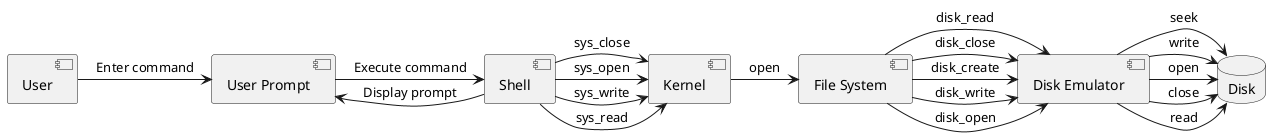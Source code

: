 @startuml

component "User" as U

component "User Prompt" as UP

component "Shell" as S

component "Kernel" as K

component "File System" as FS

component "Disk Emulator" as DE

database "Disk" as D

U -> UP : "Enter command"
S -> UP : "Display prompt"

UP -> S : "Execute command"

S -> K : "sys_open"
S -> K : "sys_read"
S -> K : "sys_write"
S -> K : "sys_close"

K -> FS : "open"

FS -> DE : "disk_create"
FS -> DE : "disk_read"
FS -> DE : "disk_write"
FS -> DE : "disk_close"
FS -> DE : "disk_open"

DE -> D : "open"
DE -> D : "close"
DE -> D : "read"
DE -> D : "seek"
DE -> D : "write"

@enduml
